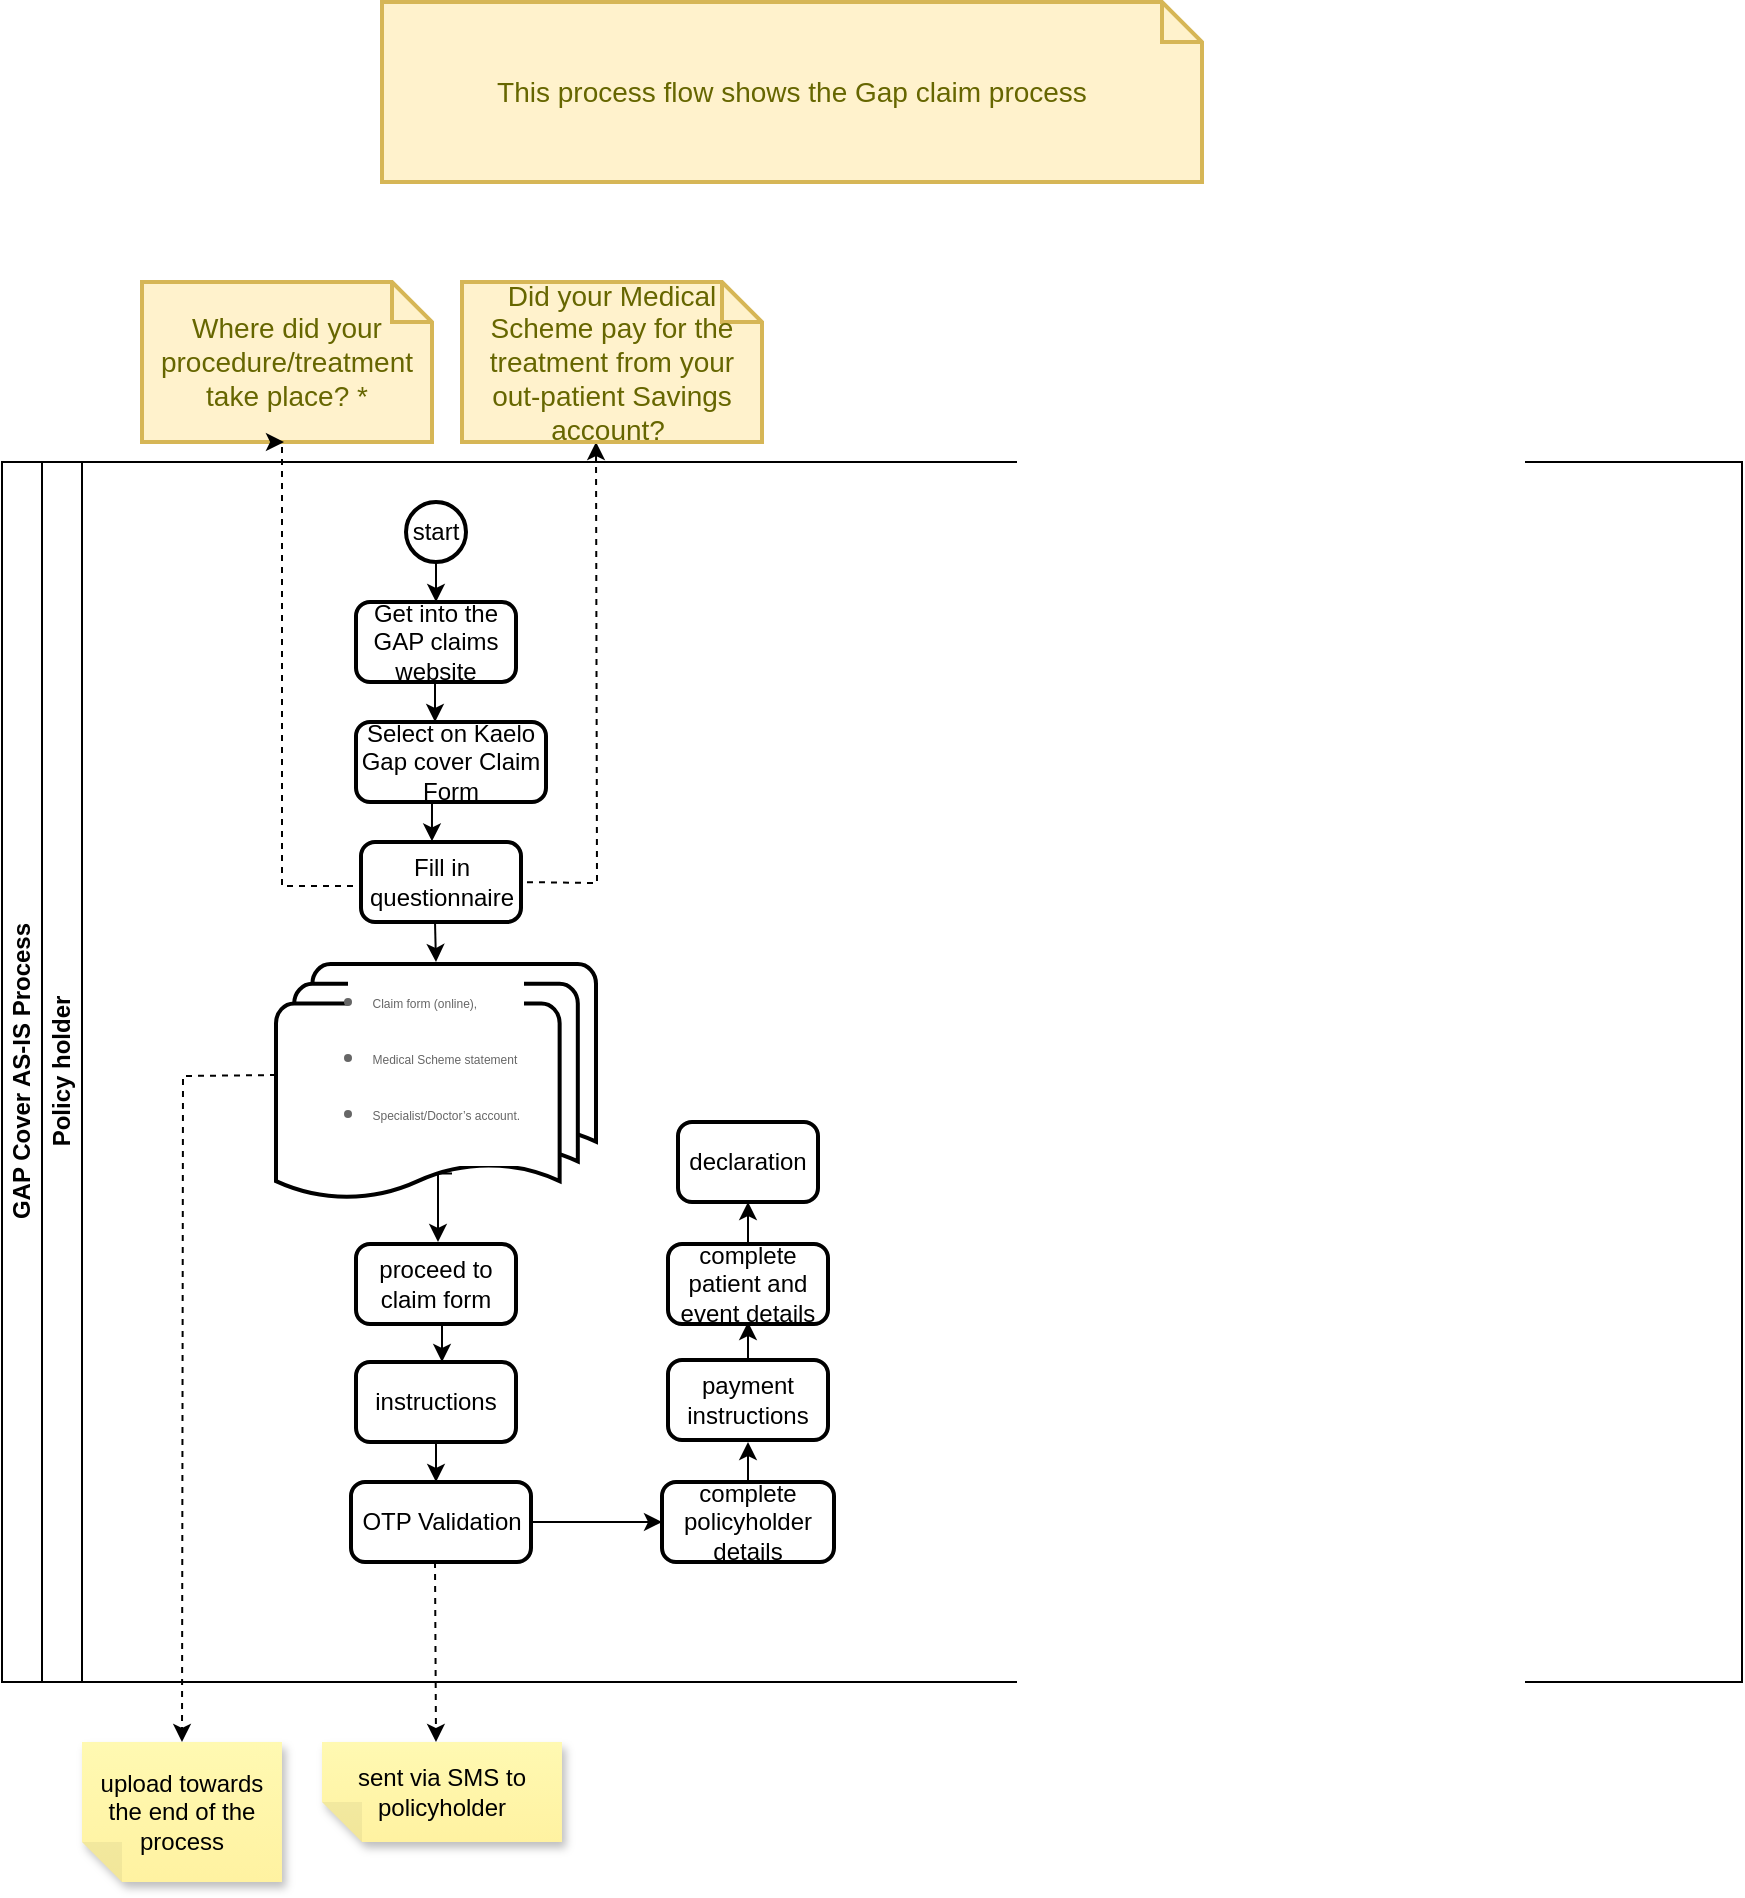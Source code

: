 <mxfile version="26.0.14">
  <diagram id="prtHgNgQTEPvFCAcTncT" name="Page-1">
    <mxGraphModel dx="1621" dy="1623" grid="1" gridSize="10" guides="1" tooltips="1" connect="1" arrows="1" fold="1" page="1" pageScale="1" pageWidth="827" pageHeight="1169" math="0" shadow="0">
      <root>
        <mxCell id="0" />
        <mxCell id="1" parent="0" />
        <mxCell id="dNxyNK7c78bLwvsdeMH5-19" value="GAP Cover AS-IS Process" style="swimlane;html=1;childLayout=stackLayout;resizeParent=1;resizeParentMax=0;horizontal=0;startSize=20;horizontalStack=0;" parent="1" vertex="1">
          <mxGeometry x="-50" y="-60" width="870" height="610" as="geometry" />
        </mxCell>
        <mxCell id="dNxyNK7c78bLwvsdeMH5-20" value="Policy holder" style="swimlane;html=1;startSize=20;horizontal=0;" parent="dNxyNK7c78bLwvsdeMH5-19" vertex="1">
          <mxGeometry x="20" width="850" height="610" as="geometry" />
        </mxCell>
        <mxCell id="fStYFmQE0zEDD6l3FMH6-3" style="edgeStyle=orthogonalEdgeStyle;rounded=0;orthogonalLoop=1;jettySize=auto;html=1;exitX=0.5;exitY=1;exitDx=0;exitDy=0;exitPerimeter=0;" edge="1" parent="dNxyNK7c78bLwvsdeMH5-20" source="fStYFmQE0zEDD6l3FMH6-2">
          <mxGeometry relative="1" as="geometry">
            <mxPoint x="197" y="70" as="targetPoint" />
          </mxGeometry>
        </mxCell>
        <mxCell id="fStYFmQE0zEDD6l3FMH6-2" value="start" style="strokeWidth=2;html=1;shape=mxgraph.flowchart.start_2;whiteSpace=wrap;" vertex="1" parent="dNxyNK7c78bLwvsdeMH5-20">
          <mxGeometry x="182" y="20" width="30" height="30" as="geometry" />
        </mxCell>
        <mxCell id="fStYFmQE0zEDD6l3FMH6-10" style="edgeStyle=orthogonalEdgeStyle;rounded=0;orthogonalLoop=1;jettySize=auto;html=1;exitX=0.5;exitY=1;exitDx=0;exitDy=0;entryX=0.5;entryY=0;entryDx=0;entryDy=0;" edge="1" parent="dNxyNK7c78bLwvsdeMH5-20">
          <mxGeometry relative="1" as="geometry">
            <mxPoint x="189" y="110" as="sourcePoint" />
            <mxPoint x="196.5" y="130" as="targetPoint" />
          </mxGeometry>
        </mxCell>
        <mxCell id="fStYFmQE0zEDD6l3FMH6-4" value="Get into the GAP claims website" style="rounded=1;whiteSpace=wrap;html=1;absoluteArcSize=1;arcSize=14;strokeWidth=2;" vertex="1" parent="dNxyNK7c78bLwvsdeMH5-20">
          <mxGeometry x="157" y="70" width="80" height="40" as="geometry" />
        </mxCell>
        <mxCell id="fStYFmQE0zEDD6l3FMH6-7" value="Select on Kaelo Gap cover Claim Form" style="rounded=1;whiteSpace=wrap;html=1;absoluteArcSize=1;arcSize=14;strokeWidth=2;" vertex="1" parent="dNxyNK7c78bLwvsdeMH5-20">
          <mxGeometry x="157" y="130" width="95" height="40" as="geometry" />
        </mxCell>
        <mxCell id="fStYFmQE0zEDD6l3FMH6-14" style="edgeStyle=orthogonalEdgeStyle;rounded=0;orthogonalLoop=1;jettySize=auto;html=1;exitX=0.5;exitY=1;exitDx=0;exitDy=0;" edge="1" parent="dNxyNK7c78bLwvsdeMH5-20">
          <mxGeometry relative="1" as="geometry">
            <mxPoint x="197" y="250" as="targetPoint" />
            <mxPoint x="196.5" y="230" as="sourcePoint" />
          </mxGeometry>
        </mxCell>
        <mxCell id="fStYFmQE0zEDD6l3FMH6-23" style="edgeStyle=orthogonalEdgeStyle;rounded=0;orthogonalLoop=1;jettySize=auto;html=1;exitX=1;exitY=0.5;exitDx=0;exitDy=0;dashed=1;" edge="1" parent="dNxyNK7c78bLwvsdeMH5-20">
          <mxGeometry relative="1" as="geometry">
            <mxPoint x="277" y="-10" as="targetPoint" />
            <mxPoint x="236.5" y="210" as="sourcePoint" />
          </mxGeometry>
        </mxCell>
        <mxCell id="fStYFmQE0zEDD6l3FMH6-12" value="Fill in questionnaire" style="rounded=1;whiteSpace=wrap;html=1;absoluteArcSize=1;arcSize=14;strokeWidth=2;" vertex="1" parent="dNxyNK7c78bLwvsdeMH5-20">
          <mxGeometry x="159.5" y="190" width="80" height="40" as="geometry" />
        </mxCell>
        <mxCell id="fStYFmQE0zEDD6l3FMH6-15" style="edgeStyle=orthogonalEdgeStyle;rounded=0;orthogonalLoop=1;jettySize=auto;html=1;exitX=0.5;exitY=1;exitDx=0;exitDy=0;entryX=0.606;entryY=-0.008;entryDx=0;entryDy=0;entryPerimeter=0;" edge="1" parent="dNxyNK7c78bLwvsdeMH5-20">
          <mxGeometry relative="1" as="geometry">
            <mxPoint x="191.5" y="170" as="sourcePoint" />
            <mxPoint x="194.98" y="189.68" as="targetPoint" />
          </mxGeometry>
        </mxCell>
        <mxCell id="fStYFmQE0zEDD6l3FMH6-27" style="edgeStyle=orthogonalEdgeStyle;rounded=0;orthogonalLoop=1;jettySize=auto;html=1;exitX=0.5;exitY=0.88;exitDx=0;exitDy=0;exitPerimeter=0;" edge="1" parent="dNxyNK7c78bLwvsdeMH5-20">
          <mxGeometry relative="1" as="geometry">
            <mxPoint x="198" y="390" as="targetPoint" />
            <mxPoint x="205" y="355.72" as="sourcePoint" />
          </mxGeometry>
        </mxCell>
        <mxCell id="fStYFmQE0zEDD6l3FMH6-47" style="edgeStyle=orthogonalEdgeStyle;rounded=0;orthogonalLoop=1;jettySize=auto;html=1;exitX=0;exitY=0.5;exitDx=0;exitDy=0;exitPerimeter=0;dashed=1;" edge="1" parent="dNxyNK7c78bLwvsdeMH5-20">
          <mxGeometry relative="1" as="geometry">
            <mxPoint x="70" y="640" as="targetPoint" />
            <mxPoint x="117" y="306.5" as="sourcePoint" />
          </mxGeometry>
        </mxCell>
        <mxCell id="fStYFmQE0zEDD6l3FMH6-26" value="&lt;ul style=&quot;box-sizing: border-box; margin: 0px; padding: 0px 0px 1em 1em; border: 0px; outline: 0px; text-size-adjust: 100%; vertical-align: baseline; background: rgb(255, 255, 255); list-style: disc; line-height: 26px; color: rgb(102, 102, 102); font-family: Arial, &amp;quot;Lucida Sans Unicode&amp;quot;, Tahoma, sans-serif; font-style: normal; font-variant-ligatures: normal; font-variant-caps: normal; font-weight: 500; letter-spacing: normal; orphans: 2; text-align: left; text-indent: 0px; text-transform: none; widows: 2; word-spacing: 0px; -webkit-text-stroke-width: 0px; white-space: normal; text-decoration-thickness: initial; text-decoration-style: initial; text-decoration-color: initial;&quot;&gt;&lt;li style=&quot;box-sizing: border-box; margin: 0px; padding: 0px; border: 0px; outline: 0px; text-size-adjust: 100%; vertical-align: baseline; background: transparent;&quot;&gt;&lt;font style=&quot;font-size: 6px;&quot;&gt;Claim form (online),&lt;/font&gt;&lt;/li&gt;&lt;li style=&quot;box-sizing: border-box; margin: 0px; padding: 0px; border: 0px; outline: 0px; text-size-adjust: 100%; vertical-align: baseline; background: transparent;&quot;&gt;&lt;font style=&quot;font-size: 6px;&quot;&gt;Medical Scheme statement&lt;/font&gt;&lt;/li&gt;&lt;li style=&quot;box-sizing: border-box; margin: 0px; padding: 0px; border: 0px; outline: 0px; text-size-adjust: 100%; vertical-align: baseline; background: transparent;&quot;&gt;&lt;font style=&quot;font-size: 6px;&quot;&gt;Specialist/Doctor’s account.&lt;font style=&quot;&quot;&gt;&amp;nbsp;&lt;/font&gt;&lt;/font&gt;&lt;/li&gt;&lt;/ul&gt;&lt;div&gt;&lt;br&gt;&lt;/div&gt;" style="strokeWidth=2;html=1;shape=mxgraph.flowchart.multi-document;whiteSpace=wrap;" vertex="1" parent="dNxyNK7c78bLwvsdeMH5-20">
          <mxGeometry x="117" y="251" width="160" height="119" as="geometry" />
        </mxCell>
        <mxCell id="fStYFmQE0zEDD6l3FMH6-29" style="edgeStyle=orthogonalEdgeStyle;rounded=0;orthogonalLoop=1;jettySize=auto;html=1;exitX=0.5;exitY=1;exitDx=0;exitDy=0;" edge="1" parent="dNxyNK7c78bLwvsdeMH5-20" source="fStYFmQE0zEDD6l3FMH6-28">
          <mxGeometry relative="1" as="geometry">
            <mxPoint x="200" y="450" as="targetPoint" />
          </mxGeometry>
        </mxCell>
        <mxCell id="fStYFmQE0zEDD6l3FMH6-28" value="proceed to claim form" style="rounded=1;whiteSpace=wrap;html=1;absoluteArcSize=1;arcSize=14;strokeWidth=2;" vertex="1" parent="dNxyNK7c78bLwvsdeMH5-20">
          <mxGeometry x="157" y="391" width="80" height="40" as="geometry" />
        </mxCell>
        <mxCell id="fStYFmQE0zEDD6l3FMH6-31" style="edgeStyle=orthogonalEdgeStyle;rounded=0;orthogonalLoop=1;jettySize=auto;html=1;exitX=0.5;exitY=1;exitDx=0;exitDy=0;" edge="1" parent="dNxyNK7c78bLwvsdeMH5-20" source="fStYFmQE0zEDD6l3FMH6-30">
          <mxGeometry relative="1" as="geometry">
            <mxPoint x="197" y="510" as="targetPoint" />
          </mxGeometry>
        </mxCell>
        <mxCell id="fStYFmQE0zEDD6l3FMH6-30" value="instructions" style="rounded=1;whiteSpace=wrap;html=1;absoluteArcSize=1;arcSize=14;strokeWidth=2;" vertex="1" parent="dNxyNK7c78bLwvsdeMH5-20">
          <mxGeometry x="157" y="450" width="80" height="40" as="geometry" />
        </mxCell>
        <mxCell id="fStYFmQE0zEDD6l3FMH6-33" style="edgeStyle=orthogonalEdgeStyle;rounded=0;orthogonalLoop=1;jettySize=auto;html=1;exitX=1;exitY=0.5;exitDx=0;exitDy=0;entryX=0;entryY=0.5;entryDx=0;entryDy=0;" edge="1" parent="dNxyNK7c78bLwvsdeMH5-20" source="fStYFmQE0zEDD6l3FMH6-32" target="fStYFmQE0zEDD6l3FMH6-39">
          <mxGeometry relative="1" as="geometry">
            <mxPoint x="280" y="530" as="targetPoint" />
          </mxGeometry>
        </mxCell>
        <mxCell id="fStYFmQE0zEDD6l3FMH6-32" value="OTP Validation" style="rounded=1;whiteSpace=wrap;html=1;absoluteArcSize=1;arcSize=14;strokeWidth=2;" vertex="1" parent="dNxyNK7c78bLwvsdeMH5-20">
          <mxGeometry x="154.5" y="510" width="90" height="40" as="geometry" />
        </mxCell>
        <mxCell id="fStYFmQE0zEDD6l3FMH6-37" value="" style="endArrow=classic;html=1;fontColor=#FF3333;rounded=0;dashed=1;" edge="1" parent="dNxyNK7c78bLwvsdeMH5-20">
          <mxGeometry width="50" height="50" relative="1" as="geometry">
            <mxPoint x="196.5" y="550" as="sourcePoint" />
            <mxPoint x="197" y="640" as="targetPoint" />
          </mxGeometry>
        </mxCell>
        <mxCell id="fStYFmQE0zEDD6l3FMH6-40" style="edgeStyle=orthogonalEdgeStyle;rounded=0;orthogonalLoop=1;jettySize=auto;html=1;exitX=0.5;exitY=0;exitDx=0;exitDy=0;" edge="1" parent="dNxyNK7c78bLwvsdeMH5-20" source="fStYFmQE0zEDD6l3FMH6-39">
          <mxGeometry relative="1" as="geometry">
            <mxPoint x="353" y="490" as="targetPoint" />
          </mxGeometry>
        </mxCell>
        <mxCell id="fStYFmQE0zEDD6l3FMH6-39" value="complete policyholder details" style="rounded=1;whiteSpace=wrap;html=1;absoluteArcSize=1;arcSize=14;strokeWidth=2;" vertex="1" parent="dNxyNK7c78bLwvsdeMH5-20">
          <mxGeometry x="310" y="510" width="86" height="40" as="geometry" />
        </mxCell>
        <mxCell id="fStYFmQE0zEDD6l3FMH6-42" style="edgeStyle=orthogonalEdgeStyle;rounded=0;orthogonalLoop=1;jettySize=auto;html=1;exitX=0.5;exitY=0;exitDx=0;exitDy=0;" edge="1" parent="dNxyNK7c78bLwvsdeMH5-20" source="fStYFmQE0zEDD6l3FMH6-41">
          <mxGeometry relative="1" as="geometry">
            <mxPoint x="353" y="430" as="targetPoint" />
          </mxGeometry>
        </mxCell>
        <mxCell id="fStYFmQE0zEDD6l3FMH6-41" value="payment instructions" style="rounded=1;whiteSpace=wrap;html=1;absoluteArcSize=1;arcSize=14;strokeWidth=2;" vertex="1" parent="dNxyNK7c78bLwvsdeMH5-20">
          <mxGeometry x="313" y="449" width="80" height="40" as="geometry" />
        </mxCell>
        <mxCell id="fStYFmQE0zEDD6l3FMH6-44" style="edgeStyle=orthogonalEdgeStyle;rounded=0;orthogonalLoop=1;jettySize=auto;html=1;exitX=0.5;exitY=0;exitDx=0;exitDy=0;" edge="1" parent="dNxyNK7c78bLwvsdeMH5-20" source="fStYFmQE0zEDD6l3FMH6-43">
          <mxGeometry relative="1" as="geometry">
            <mxPoint x="353" y="370" as="targetPoint" />
          </mxGeometry>
        </mxCell>
        <mxCell id="fStYFmQE0zEDD6l3FMH6-43" value="complete patient and event details" style="rounded=1;whiteSpace=wrap;html=1;absoluteArcSize=1;arcSize=14;strokeWidth=2;" vertex="1" parent="dNxyNK7c78bLwvsdeMH5-20">
          <mxGeometry x="313" y="391" width="80" height="40" as="geometry" />
        </mxCell>
        <mxCell id="fStYFmQE0zEDD6l3FMH6-45" value="declaration" style="rounded=1;whiteSpace=wrap;html=1;absoluteArcSize=1;arcSize=14;strokeWidth=2;" vertex="1" parent="dNxyNK7c78bLwvsdeMH5-20">
          <mxGeometry x="318" y="330" width="70" height="40" as="geometry" />
        </mxCell>
        <mxCell id="fStYFmQE0zEDD6l3FMH6-1" value="This process flow shows the Gap claim process" style="shape=note;strokeWidth=2;fontSize=14;size=20;whiteSpace=wrap;html=1;fillColor=#fff2cc;strokeColor=#d6b656;fontColor=#666600;" vertex="1" parent="1">
          <mxGeometry x="140" y="-290" width="410" height="90" as="geometry" />
        </mxCell>
        <mxCell id="fStYFmQE0zEDD6l3FMH6-22" value="Where did your procedure/treatment take place? *" style="shape=note;strokeWidth=2;fontSize=14;size=20;whiteSpace=wrap;html=1;fillColor=#fff2cc;strokeColor=#d6b656;fontColor=#666600;" vertex="1" parent="1">
          <mxGeometry x="20" y="-150" width="145" height="80" as="geometry" />
        </mxCell>
        <mxCell id="fStYFmQE0zEDD6l3FMH6-21" style="edgeStyle=orthogonalEdgeStyle;rounded=0;orthogonalLoop=1;jettySize=auto;html=1;exitX=0;exitY=0.5;exitDx=0;exitDy=0;dashed=1;" edge="1" parent="1" source="fStYFmQE0zEDD6l3FMH6-12">
          <mxGeometry relative="1" as="geometry">
            <mxPoint x="91" y="-70" as="targetPoint" />
            <mxPoint x="119.5" y="152" as="sourcePoint" />
            <Array as="points">
              <mxPoint x="130" y="152" />
              <mxPoint x="90" y="152" />
            </Array>
          </mxGeometry>
        </mxCell>
        <mxCell id="fStYFmQE0zEDD6l3FMH6-24" value="&lt;div&gt;&lt;br&gt;&lt;/div&gt;&lt;div&gt;Did your Medical Scheme pay for the treatment from your out-patient Savings account?&amp;nbsp;&lt;/div&gt;&lt;div&gt;&lt;br&gt;&lt;/div&gt;" style="shape=note;strokeWidth=2;fontSize=14;size=20;whiteSpace=wrap;html=1;fillColor=#fff2cc;strokeColor=#d6b656;fontColor=#666600;" vertex="1" parent="1">
          <mxGeometry x="180" y="-150" width="150" height="80" as="geometry" />
        </mxCell>
        <mxCell id="fStYFmQE0zEDD6l3FMH6-38" value="sent via SMS to policyholder" style="shape=note;whiteSpace=wrap;html=1;backgroundOutline=1;fontColor=#000000;darkOpacity=0.05;fillColor=#FFF9B2;strokeColor=none;fillStyle=solid;direction=west;gradientDirection=north;gradientColor=#FFF2A1;shadow=1;size=20;pointerEvents=1;" vertex="1" parent="1">
          <mxGeometry x="110" y="580" width="120" height="50" as="geometry" />
        </mxCell>
        <mxCell id="fStYFmQE0zEDD6l3FMH6-49" value="upload towards the end of the process" style="shape=note;whiteSpace=wrap;html=1;backgroundOutline=1;fontColor=#000000;darkOpacity=0.05;fillColor=#FFF9B2;strokeColor=none;fillStyle=solid;direction=west;gradientDirection=north;gradientColor=#FFF2A1;shadow=1;size=20;pointerEvents=1;" vertex="1" parent="1">
          <mxGeometry x="-10" y="580" width="100" height="70" as="geometry" />
        </mxCell>
      </root>
    </mxGraphModel>
  </diagram>
</mxfile>
